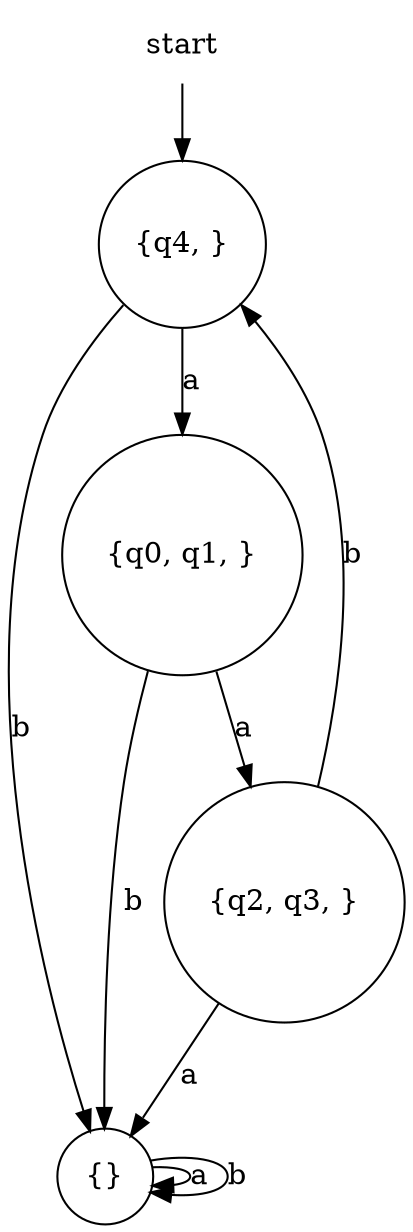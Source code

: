 digraph automaton {
    node [shape=none]; start;
    node [shape=circle];
    start -> "{q4, }";
    "{}" -> "{}" [label="a"];
    "{}" -> "{}" [label="b"];
    "{q0, q1, }" -> "{q2, q3, }" [label="a"];
    "{q0, q1, }" -> "{}" [label="b"];
    "{q2, q3, }" -> "{}" [label="a"];
    "{q2, q3, }" -> "{q4, }" [label="b"];
    "{q4, }" -> "{q0, q1, }" [label="a"];
    "{q4, }" -> "{}" [label="b"];
}
